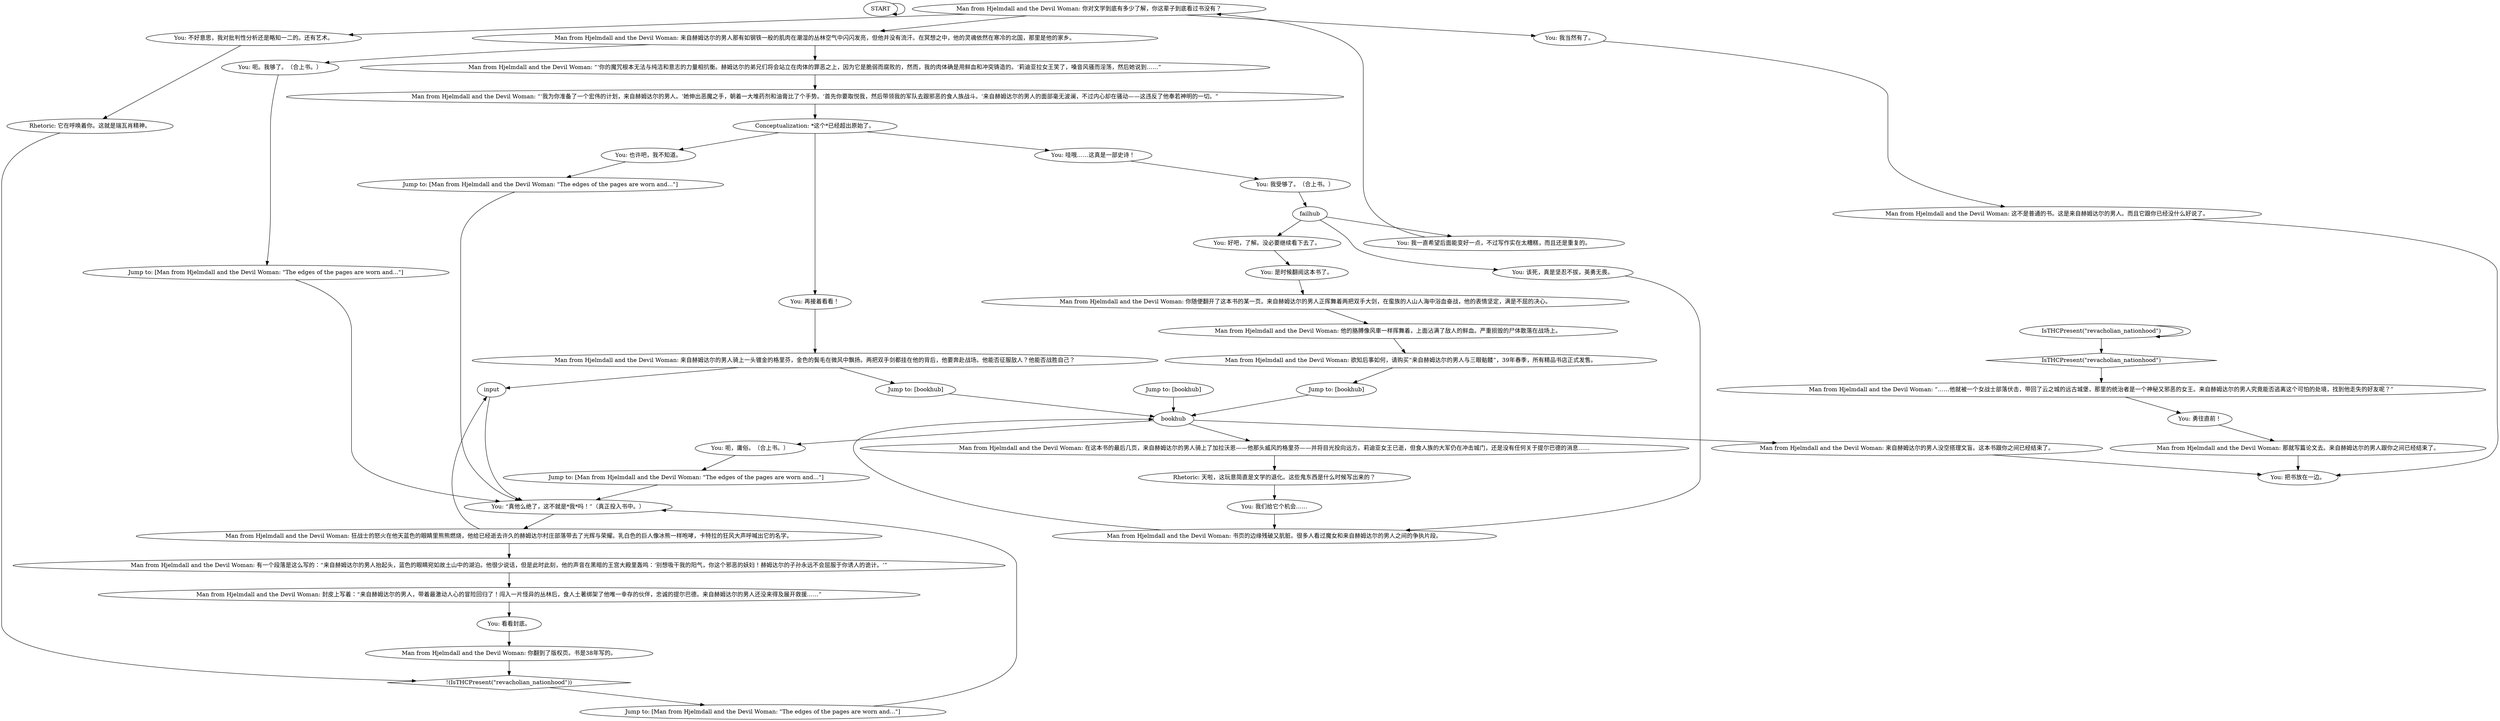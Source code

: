 # INVENTORY / HJELMWOMAN
# Man from Hjelmdall and the Devil Woman.
# ==================================================
digraph G {
	  0 [label="START"];
	  1 [label="input"];
	  2 [label="You: 好吧，了解。没必要继续看下去了。"];
	  3 [label="You: 呃，庸俗。（合上书。）"];
	  4 [label="You: 看看封底。"];
	  5 [label="Man from Hjelmdall and the Devil Woman: “……他就被一个女战士部落伏击，带回了云之城的远古城堡，那里的统治者是一个神秘又邪恶的女王。来自赫姆达尔的男人究竟能否逃离这个可怕的处境，找到他走失的好友呢？”"];
	  6 [label="Rhetoric: 它在呼唤着你。这就是瑞瓦肖精神。"];
	  7 [label="Man from Hjelmdall and the Devil Woman: 那就写篇论文去。来自赫姆达尔的男人跟你之间已经结束了。"];
	  8 [label="Man from Hjelmdall and the Devil Woman: 来自赫姆达尔的男人那有如钢铁一般的肌肉在潮湿的丛林空气中闪闪发亮，但他并没有流汗。在冥想之中，他的灵魂依然在寒冷的北国，那里是他的家乡。"];
	  9 [label="You: 也许吧，我不知道。"];
	  10 [label="You: 我一直希望后面能变好一点，不过写作实在太糟糕，而且还是重复的。"];
	  11 [label="You: 我们给它个机会……"];
	  12 [label="Man from Hjelmdall and the Devil Woman: 你翻到了版权页。书是38年写的。"];
	  13 [label="Man from Hjelmdall and the Devil Woman: 封皮上写着：“来自赫姆达尔的男人，带着最激动人心的冒险回归了！闯入一片怪异的丛林后，食人土著绑架了他唯一幸存的伙伴，忠诚的提尔巴德。来自赫姆达尔的男人还没来得及展开救援……”"];
	  14 [label="Man from Hjelmdall and the Devil Woman: “‘你的魔咒根本无法与纯洁和意志的力量相抗衡。赫姆达尔的弟兄们将会站立在肉体的罪恶之上，因为它是脆弱而腐败的，然而，我的肉体确是用鲜血和冲突铸造的。’莉迪亚拉女王笑了，嗓音风骚而淫荡，然后她说到……”"];
	  15 [label="You: “真他么绝了，这不就是*我*吗！”（真正投入书中。）"];
	  16 [label="Man from Hjelmdall and the Devil Woman: 书页的边缘残破又肮脏。很多人看过魔女和来自赫姆达尔的男人之间的争执片段。"];
	  17 [label="Man from Hjelmdall and the Devil Woman: 狂战士的怒火在他天蓝色的眼睛里熊熊燃烧，他给已经逝去许久的赫姆达尔村庄部落带去了光辉与荣耀。乳白色的巨人像冰熊一样咆哮，卡特拉的狂风大声呼喊出它的名字。"];
	  18 [label="Man from Hjelmdall and the Devil Woman: 有一个段落是这么写的：“来自赫姆达尔的男人抬起头，蓝色的眼睛宛如故土山中的湖泊。他很少说话，但是此时此刻，他的声音在黑暗的王宫大殿里轰鸣：‘别想吸干我的阳气，你这个邪恶的妖妇！赫姆达尔的子孙永远不会屈服于你诱人的诡计。’”"];
	  19 [label="You: 再接着看看！"];
	  20 [label="You: 我受够了。（合上书。）"];
	  21 [label="Man from Hjelmdall and the Devil Woman: 在这本书的最后几页，来自赫姆达尔的男人骑上了加拉沃恩——他那头威风的格里芬——并将目光投向远方。莉迪亚女王已逝，但食人族的大军仍在冲击城门，还是没有任何关于提尔巴德的消息……"];
	  22 [label="You: 是时候翻阅这本书了。"];
	  23 [label="Jump to: [Man from Hjelmdall and the Devil Woman: \"The edges of the pages are worn and...\"]"];
	  24 [label="Jump to: [Man from Hjelmdall and the Devil Woman: \"The edges of the pages are worn and...\"]"];
	  25 [label="Rhetoric: 天啦，这玩意简直是文学的退化。这些鬼东西是什么时候写出来的？"];
	  26 [label="Man from Hjelmdall and the Devil Woman: 欲知后事如何，请购买“来自赫姆达尔的男人与三眼骷髅”，39年春季，所有精品书店正式发售。"];
	  27 [label="IsTHCPresent(\"revacholian_nationhood\")"];
	  28 [label="IsTHCPresent(\"revacholian_nationhood\")", shape=diamond];
	  29 [label="!(IsTHCPresent(\"revacholian_nationhood\"))", shape=diamond];
	  30 [label="failhub"];
	  31 [label="Jump to: [Man from Hjelmdall and the Devil Woman: \"The edges of the pages are worn and...\"]"];
	  32 [label="Man from Hjelmdall and the Devil Woman: 来自赫姆达尔的男人没空搭理文盲。这本书跟你之间已经结束了。"];
	  33 [label="You: 把书放在一边。"];
	  34 [label="Jump to: [bookhub]"];
	  35 [label="You: 勇往直前！"];
	  36 [label="Jump to: [bookhub]"];
	  37 [label="Man from Hjelmdall and the Devil Woman: 你对文学到底有多少了解，你这辈子到底看过书没有？"];
	  38 [label="You: 呃。我够了。（合上书。）"];
	  39 [label="Man from Hjelmdall and the Devil Woman: 你随便翻开了这本书的某一页。来自赫姆达尔的男人正挥舞着两把双手大剑，在蛮族的人山人海中浴血奋战，他的表情坚定，满是不屈的决心。"];
	  40 [label="You: 我当然有了。"];
	  41 [label="Conceptualization: *这个*已经超出原始了。"];
	  42 [label="bookhub"];
	  43 [label="Man from Hjelmdall and the Devil Woman: “‘我为你准备了一个宏伟的计划，来自赫姆达尔的男人。’她伸出恶魔之手，朝着一大堆药剂和油膏比了个手势。‘首先你要取悦我，然后带领我的军队去跟邪恶的食人族战斗。’来自赫姆达尔的男人的面部毫无波澜，不过内心却在骚动——这违反了他奉若神明的一切。”"];
	  44 [label="Man from Hjelmdall and the Devil Woman: 来自赫姆达尔的男人骑上一头镀金的格里芬，金色的鬓毛在微风中飘扬。两把双手剑都挂在他的背后，他要奔赴战场。他能否征服敌人？他能否战胜自己？"];
	  45 [label="You: 不好意思，我对批判性分析还是略知一二的。还有艺术。"];
	  46 [label="Jump to: [bookhub]"];
	  47 [label="Man from Hjelmdall and the Devil Woman: 他的胳膊像风車一样挥舞着，上面沾满了敌人的鲜血。严重损毁的尸体散落在战场上。"];
	  48 [label="Jump to: [Man from Hjelmdall and the Devil Woman: \"The edges of the pages are worn and...\"]"];
	  49 [label="You: 该死，真是坚忍不拔，英勇无畏。"];
	  50 [label="You: 哇哦……这真是一部史诗！"];
	  51 [label="Man from Hjelmdall and the Devil Woman: 这不是普通的书。这是来自赫姆达尔的男人。而且它跟你已经没什么好说了。"];
	  0 -> 0
	  1 -> 15
	  2 -> 22
	  3 -> 48
	  4 -> 12
	  5 -> 35
	  6 -> 29
	  7 -> 33
	  8 -> 38
	  8 -> 14
	  9 -> 31
	  10 -> 37
	  11 -> 16
	  12 -> 29
	  13 -> 4
	  14 -> 43
	  15 -> 17
	  16 -> 42
	  17 -> 1
	  17 -> 18
	  18 -> 13
	  19 -> 44
	  20 -> 30
	  21 -> 25
	  22 -> 39
	  23 -> 15
	  24 -> 15
	  25 -> 11
	  26 -> 46
	  27 -> 27
	  27 -> 28
	  28 -> 5
	  29 -> 24
	  30 -> 49
	  30 -> 10
	  30 -> 2
	  31 -> 15
	  32 -> 33
	  34 -> 42
	  35 -> 7
	  36 -> 42
	  37 -> 40
	  37 -> 8
	  37 -> 45
	  38 -> 23
	  39 -> 47
	  40 -> 51
	  41 -> 9
	  41 -> 50
	  41 -> 19
	  42 -> 32
	  42 -> 3
	  42 -> 21
	  43 -> 41
	  44 -> 1
	  44 -> 34
	  45 -> 6
	  46 -> 42
	  47 -> 26
	  48 -> 15
	  49 -> 16
	  50 -> 20
	  51 -> 33
}


